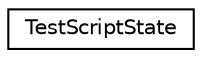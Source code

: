 digraph "Graphical Class Hierarchy"
{
  edge [fontname="Helvetica",fontsize="10",labelfontname="Helvetica",labelfontsize="10"];
  node [fontname="Helvetica",fontsize="10",shape=record];
  rankdir="LR";
  Node0 [label="TestScriptState",height=0.2,width=0.4,color="black", fillcolor="white", style="filled",URL="$struct_test_script_state.html"];
}
